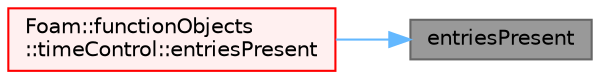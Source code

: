digraph "entriesPresent"
{
 // LATEX_PDF_SIZE
  bgcolor="transparent";
  edge [fontname=Helvetica,fontsize=10,labelfontname=Helvetica,labelfontsize=10];
  node [fontname=Helvetica,fontsize=10,shape=box,height=0.2,width=0.4];
  rankdir="RL";
  Node1 [id="Node000001",label="entriesPresent",height=0.2,width=0.4,color="gray40", fillcolor="grey60", style="filled", fontcolor="black",tooltip=" "];
  Node1 -> Node2 [id="edge1_Node000001_Node000002",dir="back",color="steelblue1",style="solid",tooltip=" "];
  Node2 [id="Node000002",label="Foam::functionObjects\l::timeControl::entriesPresent",height=0.2,width=0.4,color="red", fillcolor="#FFF0F0", style="filled",URL="$classFoam_1_1functionObjects_1_1timeControl.html#a6765264a621f66243faea6fd787c9d6f",tooltip=" "];
}
